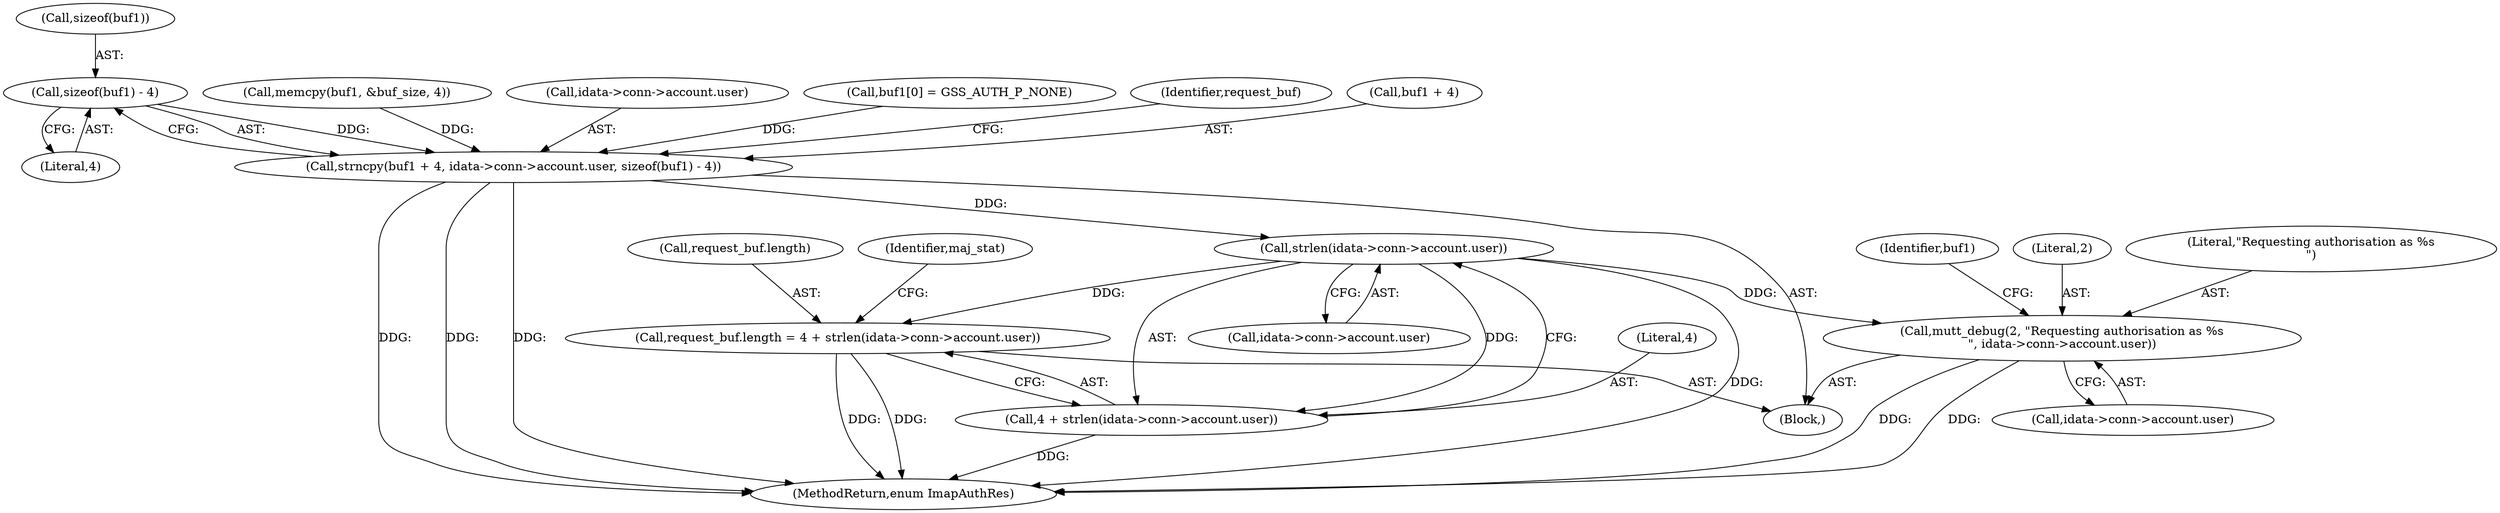 digraph "0_neomutt_6f163e07ae68654d7ac5268cbb7565f6df79ad85_0@API" {
"1000637" [label="(Call,sizeof(buf1) - 4)"];
"1000626" [label="(Call,strncpy(buf1 + 4, idata->conn->account.user, sizeof(buf1) - 4))"];
"1000652" [label="(Call,strlen(idata->conn->account.user))"];
"1000646" [label="(Call,request_buf.length = 4 + strlen(idata->conn->account.user))"];
"1000650" [label="(Call,4 + strlen(idata->conn->account.user))"];
"1000695" [label="(Call,mutt_debug(2, \"Requesting authorisation as %s\n\", idata->conn->account.user))"];
"1000647" [label="(Call,request_buf.length)"];
"1000651" [label="(Literal,4)"];
"1000650" [label="(Call,4 + strlen(idata->conn->account.user))"];
"1000646" [label="(Call,request_buf.length = 4 + strlen(idata->conn->account.user))"];
"1000637" [label="(Call,sizeof(buf1) - 4)"];
"1000616" [label="(Call,memcpy(buf1, &buf_size, 4))"];
"1000706" [label="(Identifier,buf1)"];
"1000661" [label="(Identifier,maj_stat)"];
"1000698" [label="(Call,idata->conn->account.user)"];
"1000640" [label="(Literal,4)"];
"1000653" [label="(Call,idata->conn->account.user)"];
"1000696" [label="(Literal,2)"];
"1000652" [label="(Call,strlen(idata->conn->account.user))"];
"1000630" [label="(Call,idata->conn->account.user)"];
"1000120" [label="(Block,)"];
"1000638" [label="(Call,sizeof(buf1))"];
"1000621" [label="(Call,buf1[0] = GSS_AUTH_P_NONE)"];
"1000643" [label="(Identifier,request_buf)"];
"1000627" [label="(Call,buf1 + 4)"];
"1000786" [label="(MethodReturn,enum ImapAuthRes)"];
"1000697" [label="(Literal,\"Requesting authorisation as %s\n\")"];
"1000695" [label="(Call,mutt_debug(2, \"Requesting authorisation as %s\n\", idata->conn->account.user))"];
"1000626" [label="(Call,strncpy(buf1 + 4, idata->conn->account.user, sizeof(buf1) - 4))"];
"1000637" -> "1000626"  [label="AST: "];
"1000637" -> "1000640"  [label="CFG: "];
"1000638" -> "1000637"  [label="AST: "];
"1000640" -> "1000637"  [label="AST: "];
"1000626" -> "1000637"  [label="CFG: "];
"1000637" -> "1000626"  [label="DDG: "];
"1000626" -> "1000120"  [label="AST: "];
"1000627" -> "1000626"  [label="AST: "];
"1000630" -> "1000626"  [label="AST: "];
"1000643" -> "1000626"  [label="CFG: "];
"1000626" -> "1000786"  [label="DDG: "];
"1000626" -> "1000786"  [label="DDG: "];
"1000626" -> "1000786"  [label="DDG: "];
"1000621" -> "1000626"  [label="DDG: "];
"1000616" -> "1000626"  [label="DDG: "];
"1000626" -> "1000652"  [label="DDG: "];
"1000652" -> "1000650"  [label="AST: "];
"1000652" -> "1000653"  [label="CFG: "];
"1000653" -> "1000652"  [label="AST: "];
"1000650" -> "1000652"  [label="CFG: "];
"1000652" -> "1000786"  [label="DDG: "];
"1000652" -> "1000646"  [label="DDG: "];
"1000652" -> "1000650"  [label="DDG: "];
"1000652" -> "1000695"  [label="DDG: "];
"1000646" -> "1000120"  [label="AST: "];
"1000646" -> "1000650"  [label="CFG: "];
"1000647" -> "1000646"  [label="AST: "];
"1000650" -> "1000646"  [label="AST: "];
"1000661" -> "1000646"  [label="CFG: "];
"1000646" -> "1000786"  [label="DDG: "];
"1000646" -> "1000786"  [label="DDG: "];
"1000651" -> "1000650"  [label="AST: "];
"1000650" -> "1000786"  [label="DDG: "];
"1000695" -> "1000120"  [label="AST: "];
"1000695" -> "1000698"  [label="CFG: "];
"1000696" -> "1000695"  [label="AST: "];
"1000697" -> "1000695"  [label="AST: "];
"1000698" -> "1000695"  [label="AST: "];
"1000706" -> "1000695"  [label="CFG: "];
"1000695" -> "1000786"  [label="DDG: "];
"1000695" -> "1000786"  [label="DDG: "];
}
